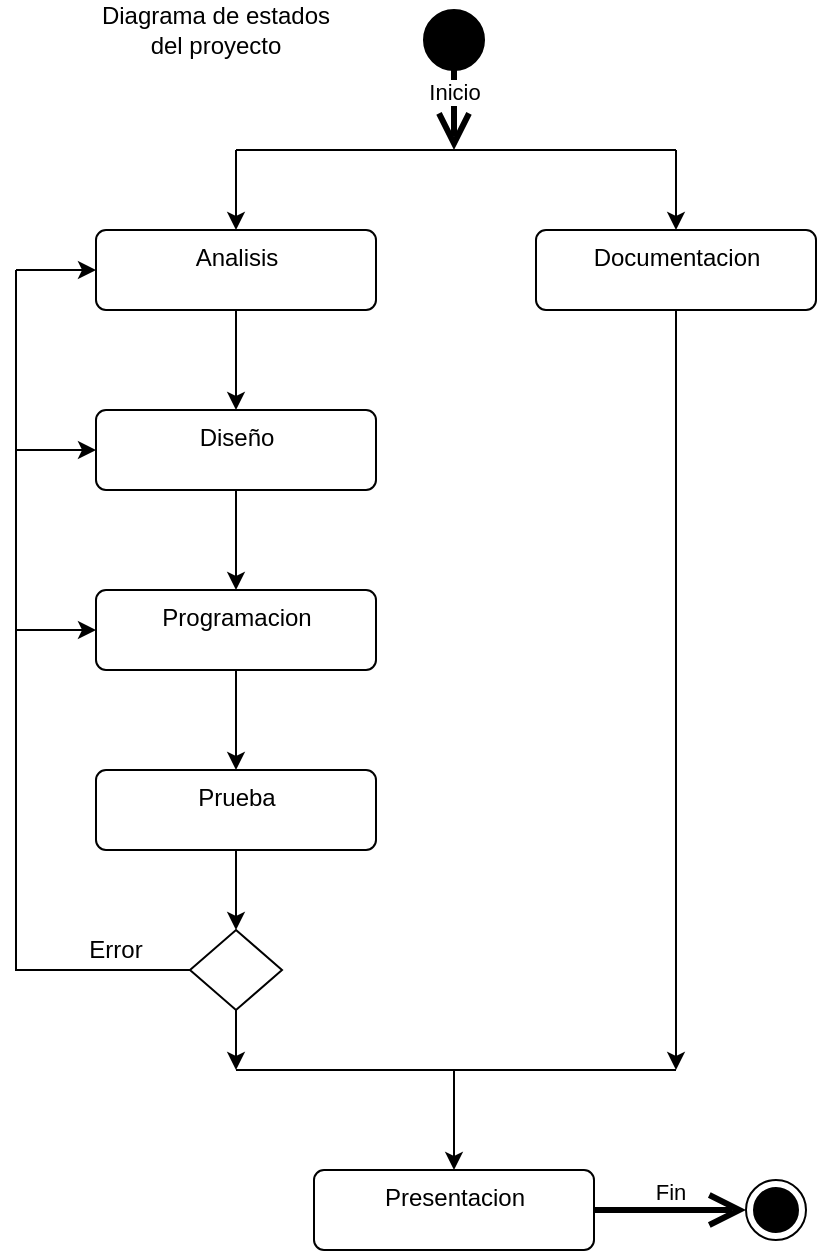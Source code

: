 <mxfile version="14.2.7" type="device"><diagram id="wsBGGYg-opyZdwYwWaq_" name="Page-1"><mxGraphModel dx="1038" dy="1660" grid="1" gridSize="10" guides="1" tooltips="1" connect="1" arrows="1" fold="1" page="1" pageScale="1" pageWidth="827" pageHeight="1169" math="0" shadow="0"><root><mxCell id="0"/><mxCell id="1" parent="0"/><mxCell id="T8_EyJSZQjMxn6bOz0Z2-1" value="" style="shape=ellipse;html=1;fillColor=#000000;fontSize=18;fontColor=#ffffff;" parent="1" vertex="1"><mxGeometry x="384" y="-70" width="30" height="30" as="geometry"/></mxCell><mxCell id="T8_EyJSZQjMxn6bOz0Z2-2" value="" style="ellipse;html=1;shape=endState;fillColor=#000000;strokeColor=#000000;" parent="1" vertex="1"><mxGeometry x="545" y="515" width="30" height="30" as="geometry"/></mxCell><mxCell id="T8_EyJSZQjMxn6bOz0Z2-10" style="edgeStyle=orthogonalEdgeStyle;rounded=0;orthogonalLoop=1;jettySize=auto;html=1;entryX=0.5;entryY=0;entryDx=0;entryDy=0;" parent="1" source="T8_EyJSZQjMxn6bOz0Z2-3" target="T8_EyJSZQjMxn6bOz0Z2-5" edge="1"><mxGeometry relative="1" as="geometry"/></mxCell><mxCell id="T8_EyJSZQjMxn6bOz0Z2-3" value="Analisis" style="html=1;align=center;verticalAlign=top;rounded=1;absoluteArcSize=1;arcSize=10;dashed=0;" parent="1" vertex="1"><mxGeometry x="220" y="40" width="140" height="40" as="geometry"/></mxCell><mxCell id="T8_EyJSZQjMxn6bOz0Z2-4" value="Inicio" style="edgeStyle=none;html=1;endArrow=open;endSize=12;strokeWidth=3;verticalAlign=bottom;exitX=0.5;exitY=1;exitDx=0;exitDy=0;" parent="1" source="T8_EyJSZQjMxn6bOz0Z2-1" edge="1"><mxGeometry width="160" relative="1" as="geometry"><mxPoint x="290" y="40" as="sourcePoint"/><mxPoint x="399" as="targetPoint"/></mxGeometry></mxCell><mxCell id="T8_EyJSZQjMxn6bOz0Z2-11" style="edgeStyle=orthogonalEdgeStyle;rounded=0;orthogonalLoop=1;jettySize=auto;html=1;entryX=0.5;entryY=0;entryDx=0;entryDy=0;" parent="1" source="T8_EyJSZQjMxn6bOz0Z2-5" target="T8_EyJSZQjMxn6bOz0Z2-6" edge="1"><mxGeometry relative="1" as="geometry"/></mxCell><mxCell id="T8_EyJSZQjMxn6bOz0Z2-5" value="Diseño" style="html=1;align=center;verticalAlign=top;rounded=1;absoluteArcSize=1;arcSize=10;dashed=0;" parent="1" vertex="1"><mxGeometry x="220" y="130" width="140" height="40" as="geometry"/></mxCell><mxCell id="T8_EyJSZQjMxn6bOz0Z2-12" style="edgeStyle=orthogonalEdgeStyle;rounded=0;orthogonalLoop=1;jettySize=auto;html=1;entryX=0.5;entryY=0;entryDx=0;entryDy=0;" parent="1" source="T8_EyJSZQjMxn6bOz0Z2-6" target="T8_EyJSZQjMxn6bOz0Z2-7" edge="1"><mxGeometry relative="1" as="geometry"/></mxCell><mxCell id="T8_EyJSZQjMxn6bOz0Z2-6" value="Programacion" style="html=1;align=center;verticalAlign=top;rounded=1;absoluteArcSize=1;arcSize=10;dashed=0;" parent="1" vertex="1"><mxGeometry x="220" y="220" width="140" height="40" as="geometry"/></mxCell><mxCell id="T8_EyJSZQjMxn6bOz0Z2-30" style="edgeStyle=orthogonalEdgeStyle;rounded=0;orthogonalLoop=1;jettySize=auto;html=1;entryX=0.5;entryY=0;entryDx=0;entryDy=0;" parent="1" source="T8_EyJSZQjMxn6bOz0Z2-7" target="T8_EyJSZQjMxn6bOz0Z2-29" edge="1"><mxGeometry relative="1" as="geometry"/></mxCell><mxCell id="T8_EyJSZQjMxn6bOz0Z2-7" value="Prueba" style="html=1;align=center;verticalAlign=top;rounded=1;absoluteArcSize=1;arcSize=10;dashed=0;" parent="1" vertex="1"><mxGeometry x="220" y="310" width="140" height="40" as="geometry"/></mxCell><mxCell id="T8_EyJSZQjMxn6bOz0Z2-8" value="Presentacion" style="html=1;align=center;verticalAlign=top;rounded=1;absoluteArcSize=1;arcSize=10;dashed=0;" parent="1" vertex="1"><mxGeometry x="329" y="510" width="140" height="40" as="geometry"/></mxCell><mxCell id="T8_EyJSZQjMxn6bOz0Z2-24" style="edgeStyle=orthogonalEdgeStyle;rounded=0;orthogonalLoop=1;jettySize=auto;html=1;" parent="1" source="T8_EyJSZQjMxn6bOz0Z2-9" edge="1"><mxGeometry relative="1" as="geometry"><mxPoint x="510" y="460" as="targetPoint"/></mxGeometry></mxCell><mxCell id="T8_EyJSZQjMxn6bOz0Z2-9" value="Documentacion" style="html=1;align=center;verticalAlign=top;rounded=1;absoluteArcSize=1;arcSize=10;dashed=0;" parent="1" vertex="1"><mxGeometry x="440" y="40" width="140" height="40" as="geometry"/></mxCell><mxCell id="T8_EyJSZQjMxn6bOz0Z2-16" value="Fin" style="edgeStyle=none;html=1;endArrow=open;endSize=12;strokeWidth=3;verticalAlign=bottom;exitX=1;exitY=0.5;exitDx=0;exitDy=0;entryX=0;entryY=0.5;entryDx=0;entryDy=0;" parent="1" source="T8_EyJSZQjMxn6bOz0Z2-8" target="T8_EyJSZQjMxn6bOz0Z2-2" edge="1"><mxGeometry width="160" relative="1" as="geometry"><mxPoint x="175" y="570" as="sourcePoint"/><mxPoint x="335" y="570" as="targetPoint"/></mxGeometry></mxCell><mxCell id="T8_EyJSZQjMxn6bOz0Z2-19" value="" style="endArrow=none;html=1;" parent="1" edge="1"><mxGeometry width="50" height="50" relative="1" as="geometry"><mxPoint x="290" as="sourcePoint"/><mxPoint x="510" as="targetPoint"/></mxGeometry></mxCell><mxCell id="T8_EyJSZQjMxn6bOz0Z2-20" value="" style="endArrow=classic;html=1;entryX=0.5;entryY=0;entryDx=0;entryDy=0;" parent="1" target="T8_EyJSZQjMxn6bOz0Z2-3" edge="1"><mxGeometry width="50" height="50" relative="1" as="geometry"><mxPoint x="290" as="sourcePoint"/><mxPoint x="494" y="20" as="targetPoint"/></mxGeometry></mxCell><mxCell id="T8_EyJSZQjMxn6bOz0Z2-22" value="" style="endArrow=classic;html=1;entryX=0.5;entryY=0;entryDx=0;entryDy=0;" parent="1" target="T8_EyJSZQjMxn6bOz0Z2-9" edge="1"><mxGeometry width="50" height="50" relative="1" as="geometry"><mxPoint x="510" as="sourcePoint"/><mxPoint x="440" y="-20" as="targetPoint"/></mxGeometry></mxCell><mxCell id="T8_EyJSZQjMxn6bOz0Z2-26" value="" style="endArrow=none;html=1;" parent="1" edge="1"><mxGeometry width="50" height="50" relative="1" as="geometry"><mxPoint x="290" y="460" as="sourcePoint"/><mxPoint x="510" y="460" as="targetPoint"/></mxGeometry></mxCell><mxCell id="T8_EyJSZQjMxn6bOz0Z2-28" value="" style="endArrow=classic;html=1;entryX=0.5;entryY=0;entryDx=0;entryDy=0;" parent="1" target="T8_EyJSZQjMxn6bOz0Z2-8" edge="1"><mxGeometry width="50" height="50" relative="1" as="geometry"><mxPoint x="399" y="460" as="sourcePoint"/><mxPoint x="705" y="390" as="targetPoint"/></mxGeometry></mxCell><mxCell id="T8_EyJSZQjMxn6bOz0Z2-31" style="edgeStyle=orthogonalEdgeStyle;rounded=0;orthogonalLoop=1;jettySize=auto;html=1;entryX=0;entryY=0.5;entryDx=0;entryDy=0;" parent="1" source="T8_EyJSZQjMxn6bOz0Z2-29" target="T8_EyJSZQjMxn6bOz0Z2-6" edge="1"><mxGeometry relative="1" as="geometry"><Array as="points"><mxPoint x="180" y="410"/><mxPoint x="180" y="240"/></Array></mxGeometry></mxCell><mxCell id="T8_EyJSZQjMxn6bOz0Z2-33" style="edgeStyle=orthogonalEdgeStyle;rounded=0;orthogonalLoop=1;jettySize=auto;html=1;" parent="1" source="T8_EyJSZQjMxn6bOz0Z2-29" edge="1"><mxGeometry relative="1" as="geometry"><mxPoint x="290" y="460" as="targetPoint"/></mxGeometry></mxCell><mxCell id="T8_EyJSZQjMxn6bOz0Z2-29" value="" style="rhombus;whiteSpace=wrap;html=1;" parent="1" vertex="1"><mxGeometry x="267" y="390" width="46" height="40" as="geometry"/></mxCell><mxCell id="T8_EyJSZQjMxn6bOz0Z2-32" value="Error" style="text;html=1;strokeColor=none;fillColor=none;align=center;verticalAlign=middle;whiteSpace=wrap;rounded=0;" parent="1" vertex="1"><mxGeometry x="210" y="390" width="40" height="20" as="geometry"/></mxCell><mxCell id="WQ2I7VI1ihaghQf595LW-1" value="" style="endArrow=classic;html=1;entryX=0;entryY=0.5;entryDx=0;entryDy=0;" edge="1" parent="1" target="T8_EyJSZQjMxn6bOz0Z2-5"><mxGeometry width="50" height="50" relative="1" as="geometry"><mxPoint x="180" y="150" as="sourcePoint"/><mxPoint x="424" y="170" as="targetPoint"/></mxGeometry></mxCell><mxCell id="WQ2I7VI1ihaghQf595LW-3" value="" style="endArrow=none;html=1;" edge="1" parent="1"><mxGeometry width="50" height="50" relative="1" as="geometry"><mxPoint x="180" y="240" as="sourcePoint"/><mxPoint x="180" y="60" as="targetPoint"/></mxGeometry></mxCell><mxCell id="WQ2I7VI1ihaghQf595LW-6" value="" style="endArrow=classic;html=1;entryX=0;entryY=0.5;entryDx=0;entryDy=0;" edge="1" parent="1" target="T8_EyJSZQjMxn6bOz0Z2-3"><mxGeometry width="50" height="50" relative="1" as="geometry"><mxPoint x="180" y="60" as="sourcePoint"/><mxPoint x="440" y="120" as="targetPoint"/></mxGeometry></mxCell><mxCell id="WQ2I7VI1ihaghQf595LW-7" value="Diagrama de estados del proyecto" style="text;html=1;strokeColor=none;fillColor=none;align=center;verticalAlign=middle;whiteSpace=wrap;rounded=0;" vertex="1" parent="1"><mxGeometry x="220" y="-70" width="120" height="20" as="geometry"/></mxCell></root></mxGraphModel></diagram></mxfile>